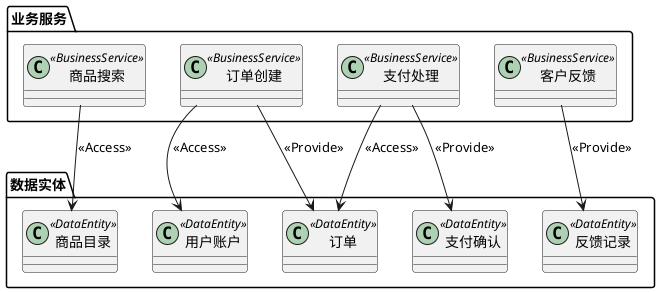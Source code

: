@startuml
'title 电商业务服务/信息图

package "业务服务" {
  class "商品搜索" as ProductService <<BusinessService>>
  class "订单创建" as CreateOrderService <<BusinessService>>
  class "支付处理" as PaymentService <<BusinessService>>
  class "客户反馈" as FeedbackService <<BusinessService>>
}

package "数据实体" {
  class "商品目录" as ProductCatalog <<DataEntity>>
  class "用户账户" as UserAccount <<DataEntity>>
  class "订单" as Order <<DataEntity>>
  class "支付确认" as PaymentConfirmation <<DataEntity>>
  class "反馈记录" as FeedbackRecord <<DataEntity>>
}

ProductService --> ProductCatalog : <<Access>>
CreateOrderService --> UserAccount : <<Access>>
CreateOrderService --> Order : <<Provide>>
PaymentService --> Order : <<Access>>
PaymentService --> PaymentConfirmation : <<Provide>>
FeedbackService --> FeedbackRecord : <<Provide>>

@enduml
